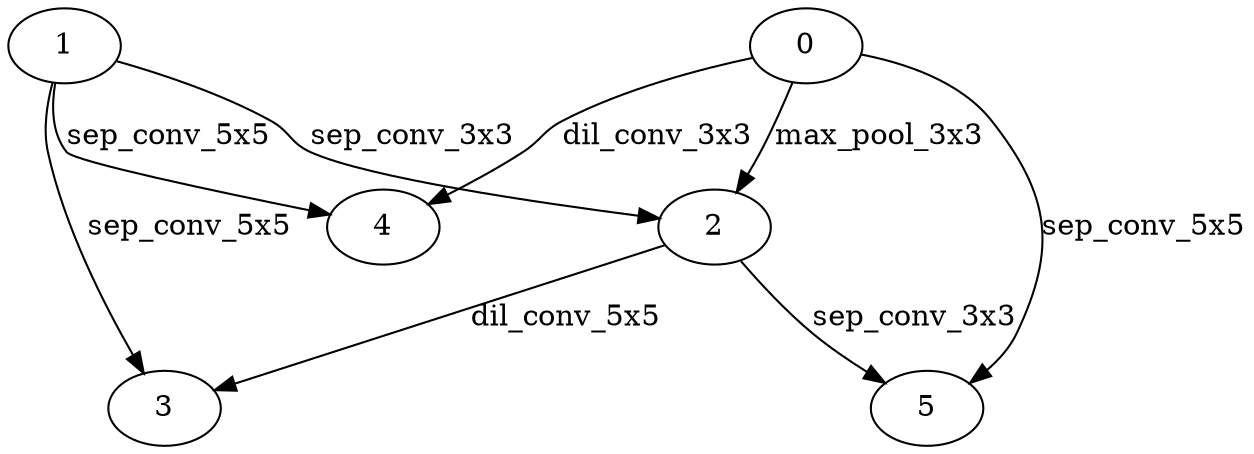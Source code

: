 digraph normal_cell_29 {
	0 -> 2 [label=max_pool_3x3]
	1 -> 2 [label=sep_conv_3x3]
	2 -> 3 [label=dil_conv_5x5]
	1 -> 3 [label=sep_conv_5x5]
	0 -> 4 [label=dil_conv_3x3]
	1 -> 4 [label=sep_conv_5x5]
	2 -> 5 [label=sep_conv_3x3]
	0 -> 5 [label=sep_conv_5x5]
}
